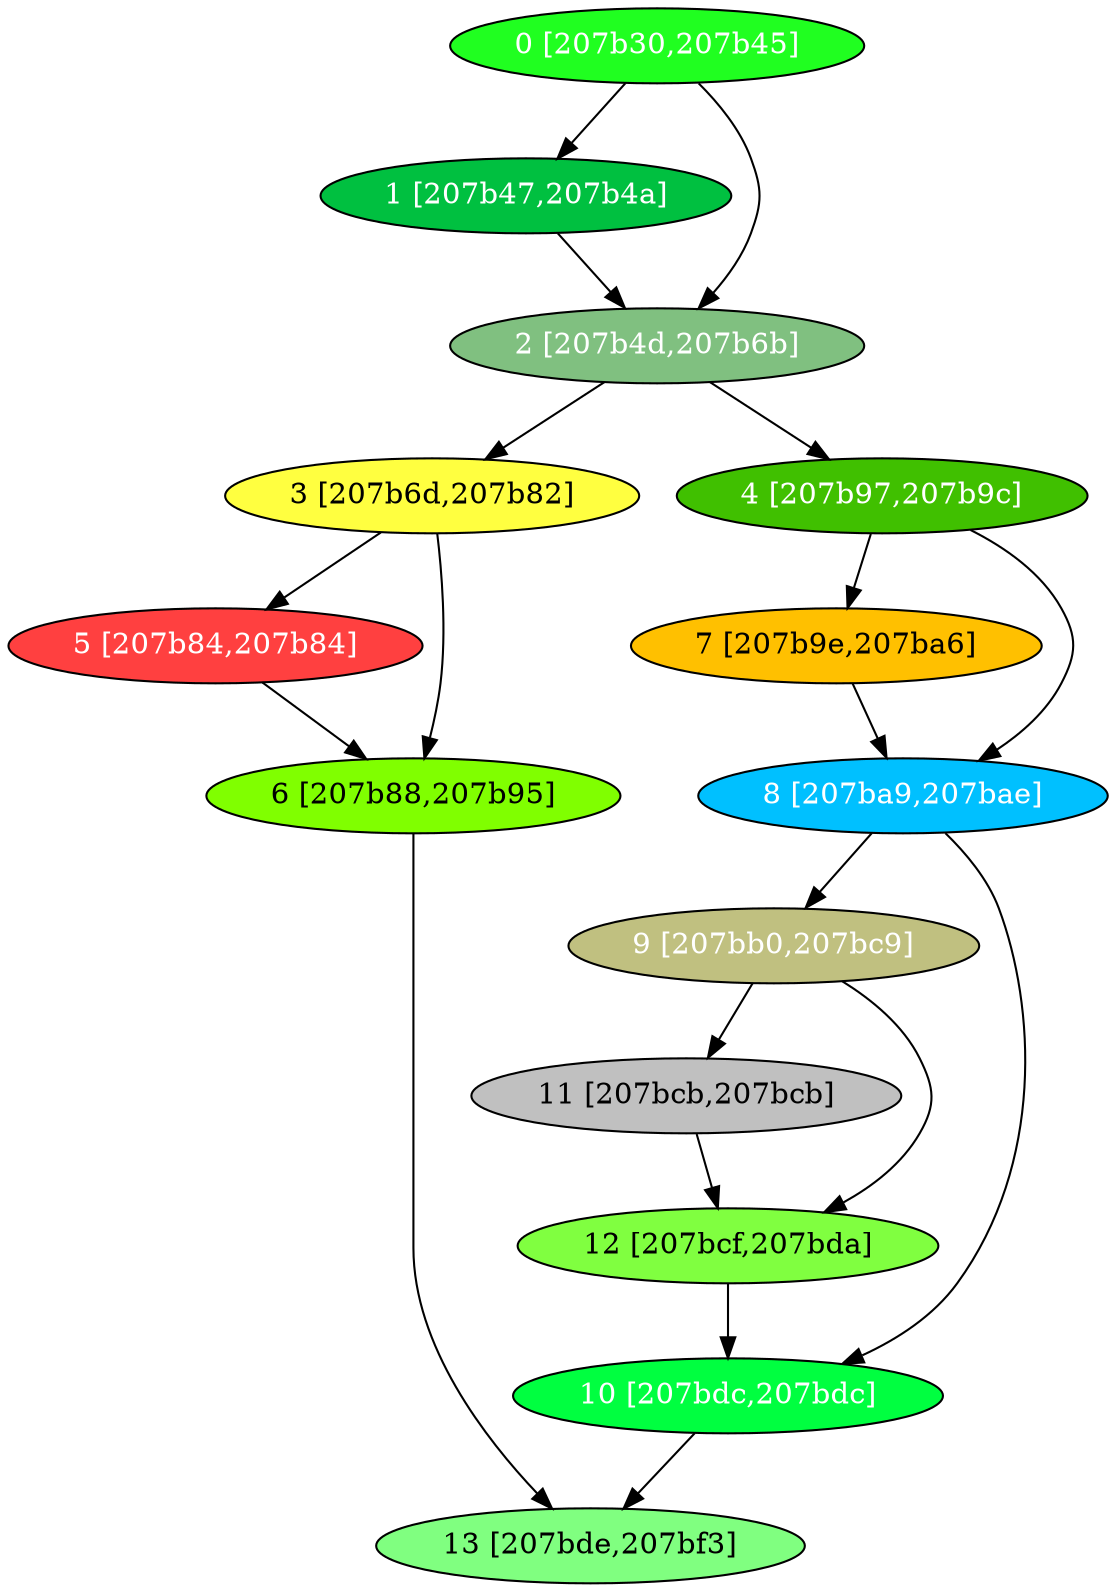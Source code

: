 diGraph libnss3{
	libnss3_0  [style=filled fillcolor="#20FF20" fontcolor="#ffffff" shape=oval label="0 [207b30,207b45]"]
	libnss3_1  [style=filled fillcolor="#00C040" fontcolor="#ffffff" shape=oval label="1 [207b47,207b4a]"]
	libnss3_2  [style=filled fillcolor="#80C080" fontcolor="#ffffff" shape=oval label="2 [207b4d,207b6b]"]
	libnss3_3  [style=filled fillcolor="#FFFF40" fontcolor="#000000" shape=oval label="3 [207b6d,207b82]"]
	libnss3_4  [style=filled fillcolor="#40C000" fontcolor="#ffffff" shape=oval label="4 [207b97,207b9c]"]
	libnss3_5  [style=filled fillcolor="#FF4040" fontcolor="#ffffff" shape=oval label="5 [207b84,207b84]"]
	libnss3_6  [style=filled fillcolor="#80FF00" fontcolor="#000000" shape=oval label="6 [207b88,207b95]"]
	libnss3_7  [style=filled fillcolor="#FFC000" fontcolor="#000000" shape=oval label="7 [207b9e,207ba6]"]
	libnss3_8  [style=filled fillcolor="#00C0FF" fontcolor="#ffffff" shape=oval label="8 [207ba9,207bae]"]
	libnss3_9  [style=filled fillcolor="#C0C080" fontcolor="#ffffff" shape=oval label="9 [207bb0,207bc9]"]
	libnss3_a  [style=filled fillcolor="#00FF40" fontcolor="#ffffff" shape=oval label="10 [207bdc,207bdc]"]
	libnss3_b  [style=filled fillcolor="#C0C0C0" fontcolor="#000000" shape=oval label="11 [207bcb,207bcb]"]
	libnss3_c  [style=filled fillcolor="#80FF40" fontcolor="#000000" shape=oval label="12 [207bcf,207bda]"]
	libnss3_d  [style=filled fillcolor="#80FF80" fontcolor="#000000" shape=oval label="13 [207bde,207bf3]"]

	libnss3_0 -> libnss3_1
	libnss3_0 -> libnss3_2
	libnss3_1 -> libnss3_2
	libnss3_2 -> libnss3_3
	libnss3_2 -> libnss3_4
	libnss3_3 -> libnss3_5
	libnss3_3 -> libnss3_6
	libnss3_4 -> libnss3_7
	libnss3_4 -> libnss3_8
	libnss3_5 -> libnss3_6
	libnss3_6 -> libnss3_d
	libnss3_7 -> libnss3_8
	libnss3_8 -> libnss3_9
	libnss3_8 -> libnss3_a
	libnss3_9 -> libnss3_b
	libnss3_9 -> libnss3_c
	libnss3_a -> libnss3_d
	libnss3_b -> libnss3_c
	libnss3_c -> libnss3_a
}